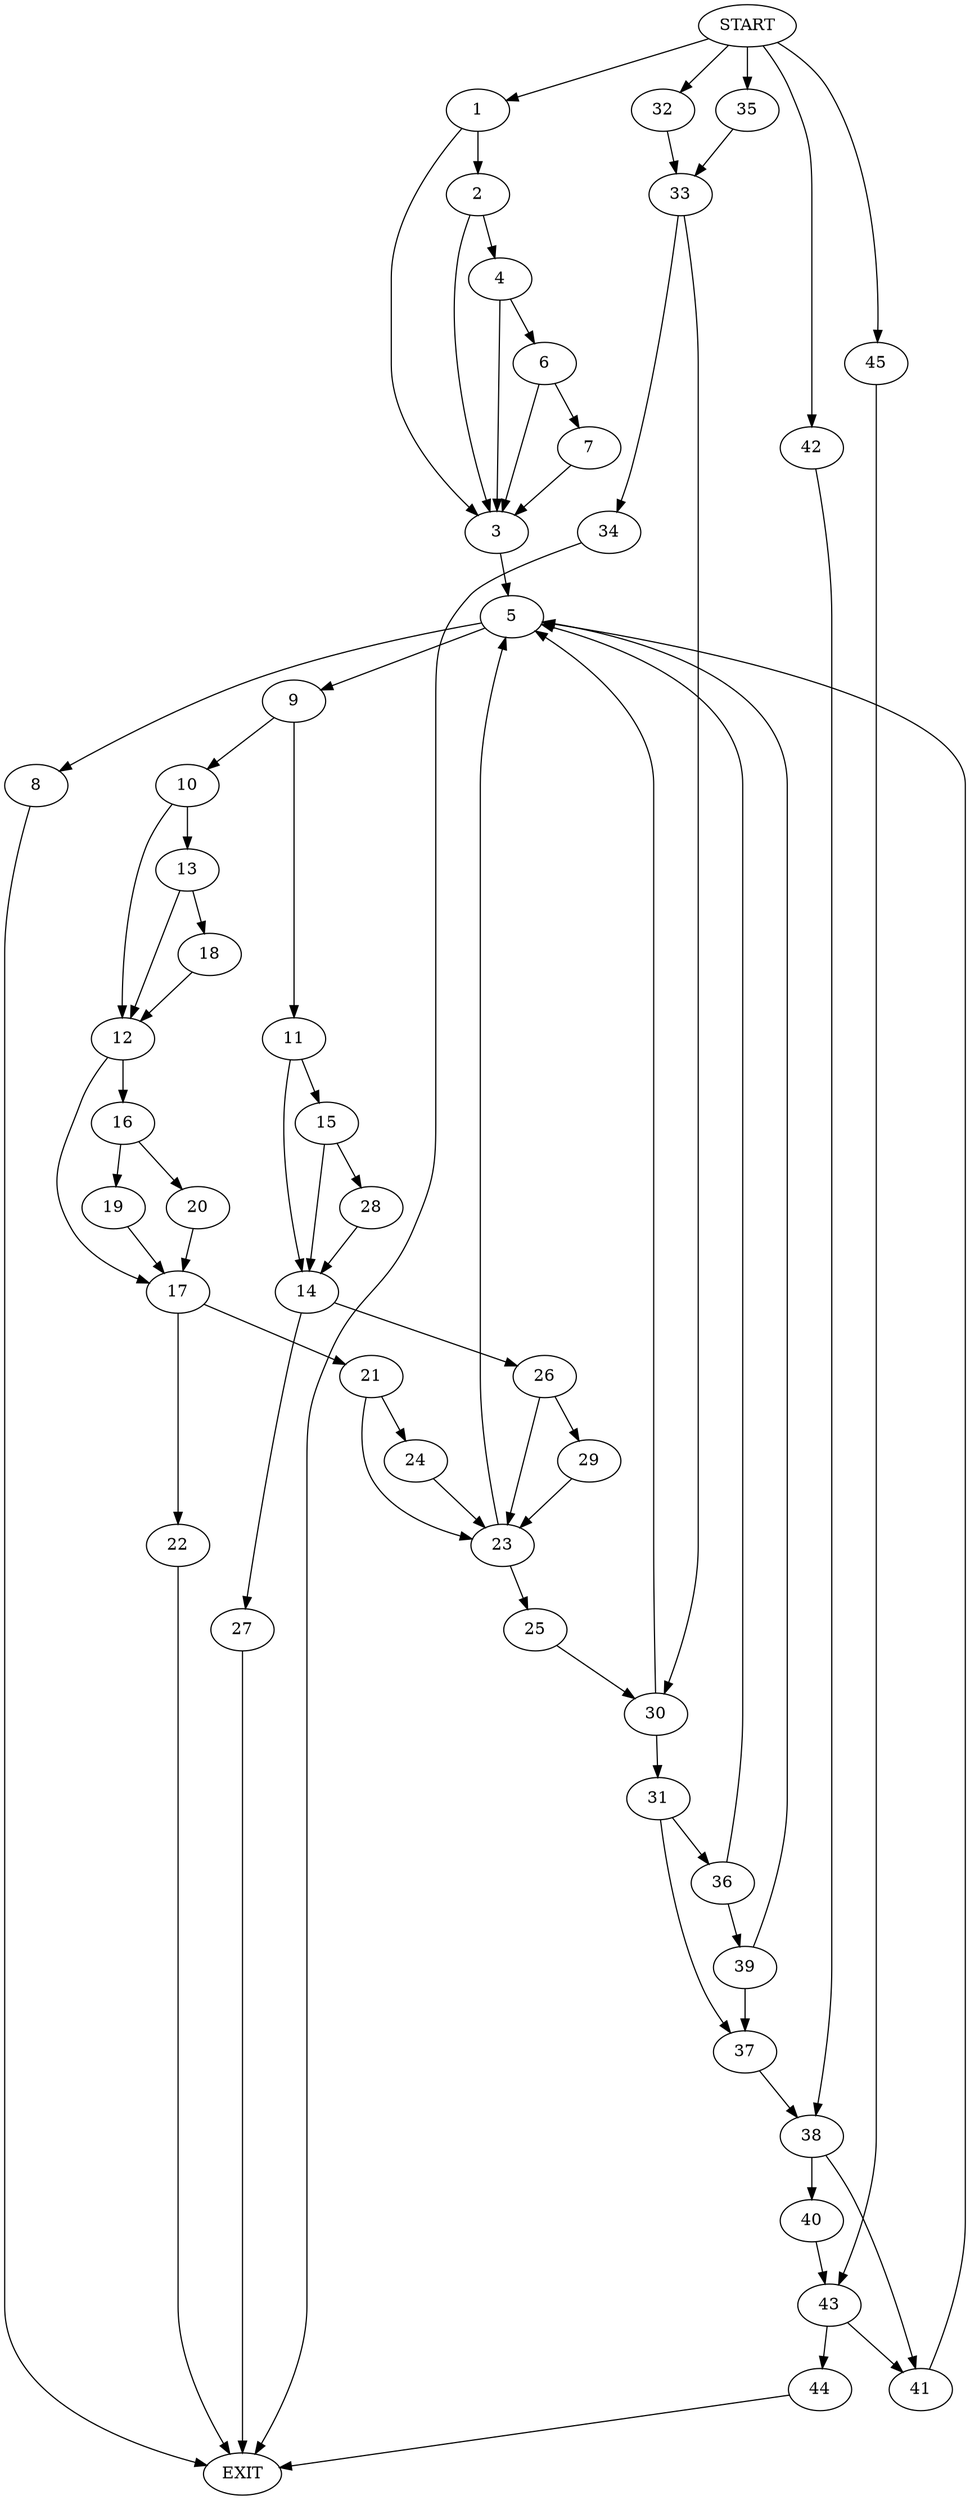 digraph {
0 [label="START"]
46 [label="EXIT"]
0 -> 1
1 -> 2
1 -> 3
2 -> 4
2 -> 3
3 -> 5
4 -> 6
4 -> 3
6 -> 7
6 -> 3
7 -> 3
5 -> 8
5 -> 9
8 -> 46
9 -> 10
9 -> 11
10 -> 12
10 -> 13
11 -> 14
11 -> 15
12 -> 16
12 -> 17
13 -> 18
13 -> 12
18 -> 12
16 -> 19
16 -> 20
17 -> 21
17 -> 22
19 -> 17
20 -> 17
21 -> 23
21 -> 24
22 -> 46
24 -> 23
23 -> 5
23 -> 25
14 -> 26
14 -> 27
15 -> 14
15 -> 28
28 -> 14
27 -> 46
26 -> 29
26 -> 23
29 -> 23
25 -> 30
30 -> 5
30 -> 31
0 -> 32
32 -> 33
33 -> 30
33 -> 34
0 -> 35
35 -> 33
34 -> 46
31 -> 36
31 -> 37
37 -> 38
36 -> 5
36 -> 39
39 -> 5
39 -> 37
38 -> 40
38 -> 41
0 -> 42
42 -> 38
41 -> 5
40 -> 43
43 -> 41
43 -> 44
0 -> 45
45 -> 43
44 -> 46
}
